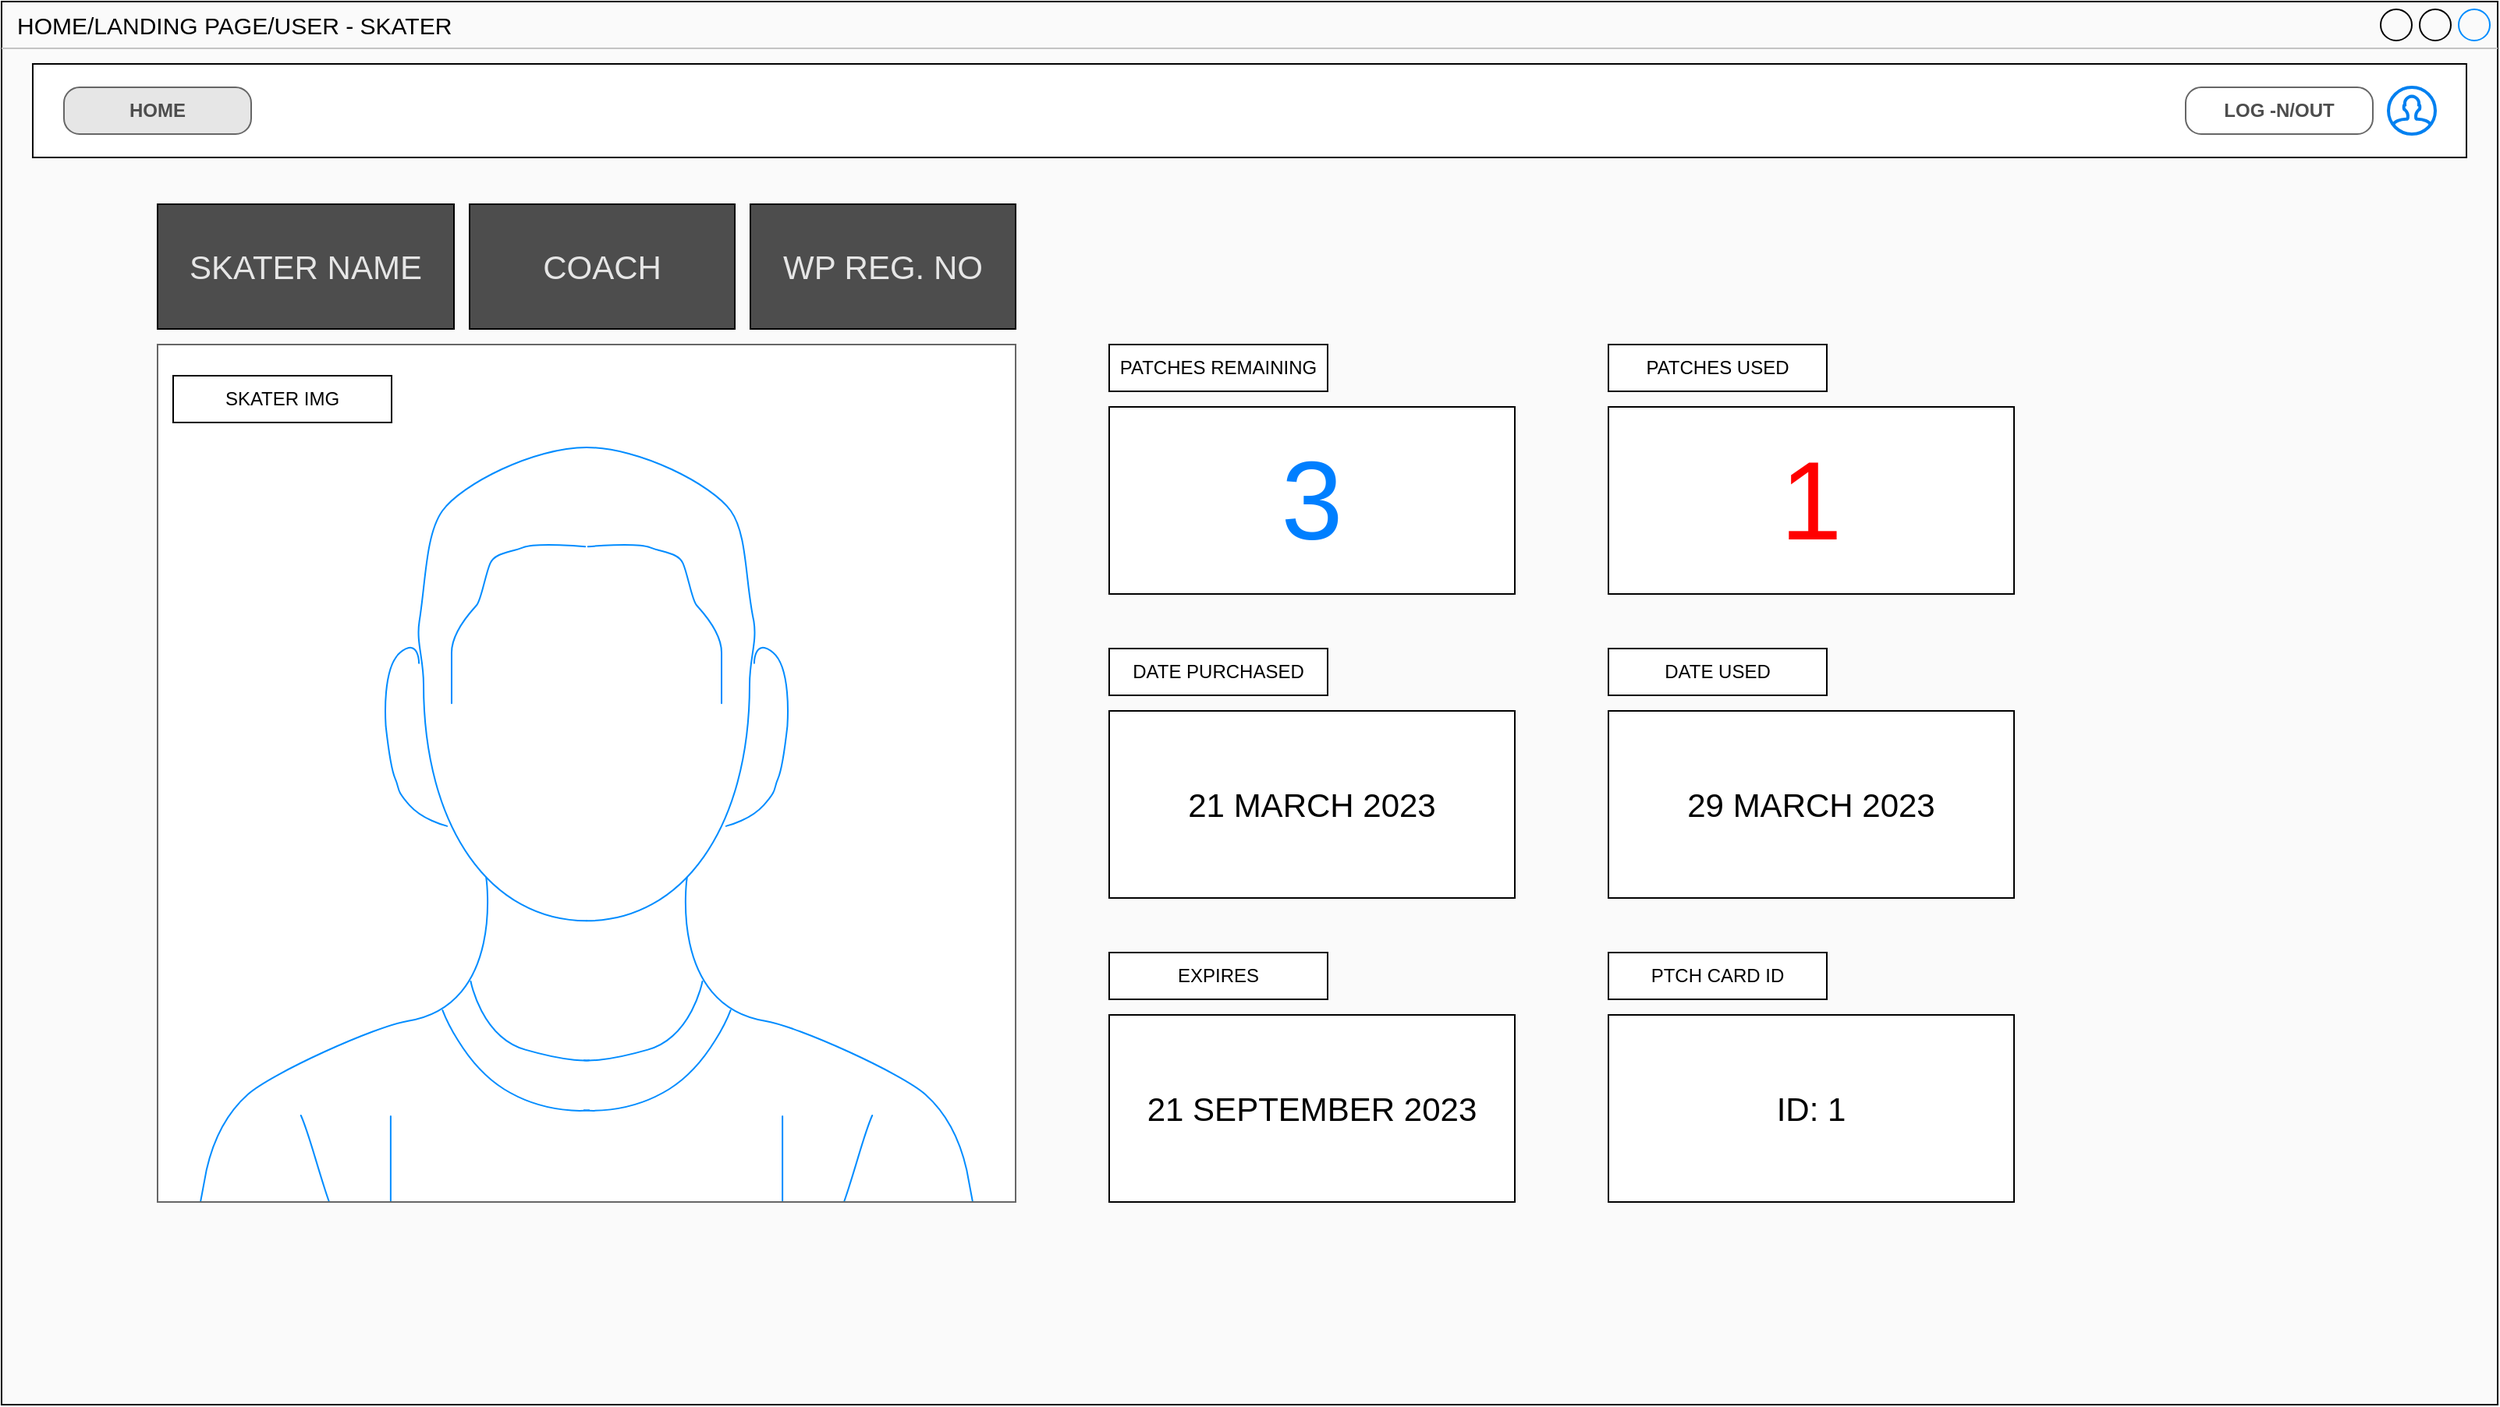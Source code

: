 <mxfile version="22.1.0" type="github" pages="3">
  <diagram name="SKATER HOME PAGE DESKTOP" id="HCEqrU8igU5yNVbFq01C">
    <mxGraphModel dx="3200" dy="1743" grid="1" gridSize="10" guides="1" tooltips="1" connect="1" arrows="1" fold="1" page="1" pageScale="1" pageWidth="1600" pageHeight="900" math="0" shadow="0">
      <root>
        <mxCell id="0" />
        <mxCell id="1" parent="0" />
        <mxCell id="_lmvWrelcx3DangqbC46-6" value="HOME/LANDING PAGE/USER - SKATER" style="strokeWidth=1;shadow=0;dashed=0;align=center;html=1;shape=mxgraph.mockup.containers.window;align=left;verticalAlign=top;spacingLeft=8;strokeColor2=#008cff;strokeColor3=#c4c4c4;mainText=;fontSize=15;labelBackgroundColor=none;whiteSpace=wrap;fillColor=#FAFAFA;" vertex="1" parent="1">
          <mxGeometry width="1600" height="900" as="geometry" />
        </mxCell>
        <mxCell id="_lmvWrelcx3DangqbC46-9" value="" style="whiteSpace=wrap;html=1;" vertex="1" parent="1">
          <mxGeometry x="20" y="40" width="1560" height="60" as="geometry" />
        </mxCell>
        <mxCell id="_lmvWrelcx3DangqbC46-8" value="" style="html=1;verticalLabelPosition=bottom;align=center;labelBackgroundColor=#ffffff;verticalAlign=top;strokeWidth=2;strokeColor=#0080F0;shadow=0;dashed=0;shape=mxgraph.ios7.icons.user;" vertex="1" parent="1">
          <mxGeometry x="1530" y="55" width="30" height="30" as="geometry" />
        </mxCell>
        <mxCell id="_lmvWrelcx3DangqbC46-15" value="HOME" style="strokeWidth=1;shadow=0;dashed=0;align=center;html=1;shape=mxgraph.mockup.buttons.button;strokeColor=#666666;fontColor=#4D4D4D;mainText=;buttonStyle=round;fontSize=12;fontStyle=1;fillColor=#E6E6E6;whiteSpace=wrap;" vertex="1" parent="1">
          <mxGeometry x="40" y="55" width="120" height="30" as="geometry" />
        </mxCell>
        <mxCell id="_lmvWrelcx3DangqbC46-17" value="LOG -N/OUT" style="strokeWidth=1;shadow=0;dashed=0;align=center;html=1;shape=mxgraph.mockup.buttons.button;strokeColor=#666666;fontColor=#4D4D4D;mainText=;buttonStyle=round;fontSize=12;fontStyle=1;fillColor=none;whiteSpace=wrap;" vertex="1" parent="1">
          <mxGeometry x="1400" y="55" width="120" height="30" as="geometry" />
        </mxCell>
        <mxCell id="_lmvWrelcx3DangqbC46-19" value="" style="verticalLabelPosition=bottom;shadow=0;dashed=0;align=center;html=1;verticalAlign=top;strokeWidth=1;shape=mxgraph.mockup.containers.userMale;strokeColor=#666666;strokeColor2=#008cff;" vertex="1" parent="1">
          <mxGeometry x="100" y="220" width="550" height="550" as="geometry" />
        </mxCell>
        <mxCell id="_lmvWrelcx3DangqbC46-20" value="3" style="whiteSpace=wrap;html=1;fontSize=71;fontColor=#007FFF;" vertex="1" parent="1">
          <mxGeometry x="710" y="260" width="260" height="120" as="geometry" />
        </mxCell>
        <mxCell id="_lmvWrelcx3DangqbC46-22" value="PATCHES REMAINING" style="whiteSpace=wrap;html=1;" vertex="1" parent="1">
          <mxGeometry x="710" y="220" width="140" height="30" as="geometry" />
        </mxCell>
        <mxCell id="_lmvWrelcx3DangqbC46-26" value="1" style="whiteSpace=wrap;html=1;fontSize=71;fontColor=#FF0000;" vertex="1" parent="1">
          <mxGeometry x="1030" y="260" width="260" height="120" as="geometry" />
        </mxCell>
        <mxCell id="_lmvWrelcx3DangqbC46-27" value="PATCHES USED" style="whiteSpace=wrap;html=1;" vertex="1" parent="1">
          <mxGeometry x="1030" y="220" width="140" height="30" as="geometry" />
        </mxCell>
        <mxCell id="_lmvWrelcx3DangqbC46-30" value="SKATER IMG" style="whiteSpace=wrap;html=1;" vertex="1" parent="1">
          <mxGeometry x="110" y="240" width="140" height="30" as="geometry" />
        </mxCell>
        <mxCell id="_lmvWrelcx3DangqbC46-34" value="21 MARCH 2023" style="whiteSpace=wrap;html=1;fontSize=21;" vertex="1" parent="1">
          <mxGeometry x="710" y="455" width="260" height="120" as="geometry" />
        </mxCell>
        <mxCell id="_lmvWrelcx3DangqbC46-35" value="DATE PURCHASED" style="whiteSpace=wrap;html=1;" vertex="1" parent="1">
          <mxGeometry x="710" y="415" width="140" height="30" as="geometry" />
        </mxCell>
        <mxCell id="_lmvWrelcx3DangqbC46-36" value="29 MARCH 2023" style="whiteSpace=wrap;html=1;fontSize=21;" vertex="1" parent="1">
          <mxGeometry x="1030" y="455" width="260" height="120" as="geometry" />
        </mxCell>
        <mxCell id="_lmvWrelcx3DangqbC46-37" value="DATE USED" style="whiteSpace=wrap;html=1;" vertex="1" parent="1">
          <mxGeometry x="1030" y="415" width="140" height="30" as="geometry" />
        </mxCell>
        <mxCell id="_lmvWrelcx3DangqbC46-38" value="21 SEPTEMBER 2023" style="whiteSpace=wrap;html=1;fontSize=21;" vertex="1" parent="1">
          <mxGeometry x="710" y="650" width="260" height="120" as="geometry" />
        </mxCell>
        <mxCell id="_lmvWrelcx3DangqbC46-39" value="EXPIRES" style="whiteSpace=wrap;html=1;" vertex="1" parent="1">
          <mxGeometry x="710" y="610" width="140" height="30" as="geometry" />
        </mxCell>
        <mxCell id="_lmvWrelcx3DangqbC46-40" value="SKATER NAME" style="whiteSpace=wrap;html=1;fontSize=21;fontStyle=0;fontColor=#E6E6E6;fillColor=#4D4D4D;" vertex="1" parent="1">
          <mxGeometry x="100" y="130" width="190" height="80" as="geometry" />
        </mxCell>
        <mxCell id="_lmvWrelcx3DangqbC46-41" value="COACH" style="whiteSpace=wrap;html=1;fontSize=21;fillColor=#4D4D4D;fontColor=#E6E6E6;" vertex="1" parent="1">
          <mxGeometry x="300" y="130" width="170" height="80" as="geometry" />
        </mxCell>
        <mxCell id="_lmvWrelcx3DangqbC46-42" value="WP REG. NO" style="whiteSpace=wrap;html=1;fontSize=21;fontColor=#E6E6E6;fillColor=#4D4D4D;" vertex="1" parent="1">
          <mxGeometry x="480" y="130" width="170" height="80" as="geometry" />
        </mxCell>
        <mxCell id="_lmvWrelcx3DangqbC46-43" value="ID: 1" style="whiteSpace=wrap;html=1;fontSize=21;" vertex="1" parent="1">
          <mxGeometry x="1030" y="650" width="260" height="120" as="geometry" />
        </mxCell>
        <mxCell id="_lmvWrelcx3DangqbC46-44" value="PTCH CARD ID" style="whiteSpace=wrap;html=1;" vertex="1" parent="1">
          <mxGeometry x="1030" y="610" width="140" height="30" as="geometry" />
        </mxCell>
      </root>
    </mxGraphModel>
  </diagram>
  <diagram id="_89JdAcQdwftwHwftety" name="SKATER HOME PAGE MOBILE">
    <mxGraphModel dx="1244" dy="678" grid="1" gridSize="10" guides="1" tooltips="1" connect="1" arrows="1" fold="1" page="1" pageScale="1" pageWidth="1169" pageHeight="827" math="0" shadow="0">
      <root>
        <mxCell id="0" />
        <mxCell id="1" parent="0" />
        <mxCell id="ue3CkY_gUmFLmaMpg0p_-3" value="" style="html=1;verticalLabelPosition=bottom;labelBackgroundColor=#ffffff;verticalAlign=top;shadow=0;dashed=0;strokeWidth=1;shape=mxgraph.ios7.misc.iphone;strokeColor=#c0c0c0;fillColor=#FFFFFF;" vertex="1" parent="1">
          <mxGeometry x="990" y="40" width="380" height="760" as="geometry" />
        </mxCell>
        <mxCell id="ue3CkY_gUmFLmaMpg0p_-4" value="" style="html=1;verticalLabelPosition=bottom;align=center;labelBackgroundColor=#ffffff;verticalAlign=top;strokeWidth=2;strokeColor=#0080F0;shadow=0;dashed=0;shape=mxgraph.ios7.icons.user;" vertex="1" parent="1">
          <mxGeometry x="1310" y="160" width="30" height="30" as="geometry" />
        </mxCell>
        <mxCell id="jwu72my-hOGduwMswJnl-1" value="" style="verticalLabelPosition=bottom;shadow=0;dashed=0;align=center;html=1;verticalAlign=top;strokeWidth=1;shape=mxgraph.mockup.containers.userMale;strokeColor=#666666;strokeColor2=#008cff;" vertex="1" parent="1">
          <mxGeometry x="1070" y="190" width="220" height="180" as="geometry" />
        </mxCell>
        <mxCell id="zZmw2Le10C9-1KDYrhUc-1" value="SKATER NAME" style="whiteSpace=wrap;html=1;fontSize=8;fillColor=#4D4D4D;fontColor=#FAFAFA;" vertex="1" parent="1">
          <mxGeometry x="1070" y="170" width="70" height="20" as="geometry" />
        </mxCell>
        <mxCell id="zZmw2Le10C9-1KDYrhUc-7" value="COACH" style="whiteSpace=wrap;html=1;fontSize=8;fillColor=#4D4D4D;fontColor=#FAFAFA;" vertex="1" parent="1">
          <mxGeometry x="1145" y="170" width="70" height="20" as="geometry" />
        </mxCell>
        <mxCell id="zZmw2Le10C9-1KDYrhUc-8" value="WP NO." style="whiteSpace=wrap;html=1;fontSize=8;fillColor=#4D4D4D;fontColor=#FAFAFA;" vertex="1" parent="1">
          <mxGeometry x="1220" y="170" width="70" height="20" as="geometry" />
        </mxCell>
        <mxCell id="zZmw2Le10C9-1KDYrhUc-9" value="SKATER IMG" style="whiteSpace=wrap;html=1;fontSize=8;" vertex="1" parent="1">
          <mxGeometry x="1070" y="200" width="70" height="20" as="geometry" />
        </mxCell>
        <mxCell id="QO__EjYD_PHOJB01iosn-2" value="PATCHES REMAINING" style="whiteSpace=wrap;html=1;fontSize=7;" vertex="1" parent="1">
          <mxGeometry x="1070" y="414" width="80" height="10" as="geometry" />
        </mxCell>
        <mxCell id="QO__EjYD_PHOJB01iosn-3" value="PATCHES USED" style="whiteSpace=wrap;html=1;fontSize=7;" vertex="1" parent="1">
          <mxGeometry x="1210" y="414" width="80" height="10" as="geometry" />
        </mxCell>
        <mxCell id="QO__EjYD_PHOJB01iosn-4" value="3" style="whiteSpace=wrap;html=1;fontColor=#007FFF;" vertex="1" parent="1">
          <mxGeometry x="1070" y="434" width="80" height="40" as="geometry" />
        </mxCell>
        <mxCell id="QO__EjYD_PHOJB01iosn-5" value="1" style="whiteSpace=wrap;html=1;fontColor=#FF0000;" vertex="1" parent="1">
          <mxGeometry x="1210" y="434" width="80" height="40" as="geometry" />
        </mxCell>
        <mxCell id="QO__EjYD_PHOJB01iosn-12" value="DATE PURCHASED" style="whiteSpace=wrap;html=1;fontSize=7;" vertex="1" parent="1">
          <mxGeometry x="1070" y="494" width="80" height="10" as="geometry" />
        </mxCell>
        <mxCell id="QO__EjYD_PHOJB01iosn-13" value="21 MARCH 2023" style="whiteSpace=wrap;html=1;fontSize=8;" vertex="1" parent="1">
          <mxGeometry x="1070" y="514" width="80" height="40" as="geometry" />
        </mxCell>
        <mxCell id="QO__EjYD_PHOJB01iosn-14" value="21 SEPTEMBER 2023" style="whiteSpace=wrap;html=1;fontSize=6;" vertex="1" parent="1">
          <mxGeometry x="1070" y="594" width="80" height="40" as="geometry" />
        </mxCell>
        <mxCell id="QO__EjYD_PHOJB01iosn-15" value="EXPIRES" style="whiteSpace=wrap;html=1;fontSize=7;" vertex="1" parent="1">
          <mxGeometry x="1070" y="574" width="80" height="10" as="geometry" />
        </mxCell>
        <mxCell id="QO__EjYD_PHOJB01iosn-20" value="29 MARCH 2023" style="whiteSpace=wrap;html=1;fontSize=8;" vertex="1" parent="1">
          <mxGeometry x="1210" y="514" width="80" height="40" as="geometry" />
        </mxCell>
        <mxCell id="QO__EjYD_PHOJB01iosn-21" value="DATE USED" style="whiteSpace=wrap;html=1;fontSize=7;" vertex="1" parent="1">
          <mxGeometry x="1210" y="494" width="80" height="10" as="geometry" />
        </mxCell>
        <mxCell id="QO__EjYD_PHOJB01iosn-22" value="ID: 1" style="whiteSpace=wrap;html=1;fontSize=11;" vertex="1" parent="1">
          <mxGeometry x="1210" y="594" width="80" height="40" as="geometry" />
        </mxCell>
        <mxCell id="QO__EjYD_PHOJB01iosn-23" value="PATCH CARD NO." style="whiteSpace=wrap;html=1;fontSize=7;" vertex="1" parent="1">
          <mxGeometry x="1210" y="574" width="80" height="10" as="geometry" />
        </mxCell>
      </root>
    </mxGraphModel>
  </diagram>
  <diagram id="RkChoPOBzC0dZ9-PY_Tz" name="ADMIN DESKTOP">
    <mxGraphModel dx="2240" dy="1220" grid="1" gridSize="10" guides="1" tooltips="1" connect="1" arrows="1" fold="1" page="1" pageScale="1" pageWidth="1600" pageHeight="900" math="0" shadow="0">
      <root>
        <mxCell id="0" />
        <mxCell id="1" parent="0" />
        <mxCell id="lExbO_Z6TUVmcX0FvSxB-1" value="HOME/LANDING PAGE/USER - SKATER" style="strokeWidth=1;shadow=0;dashed=0;align=center;html=1;shape=mxgraph.mockup.containers.window;align=left;verticalAlign=top;spacingLeft=8;strokeColor2=#008cff;strokeColor3=#c4c4c4;mainText=;fontSize=15;labelBackgroundColor=none;whiteSpace=wrap;fillColor=#FAFAFA;" vertex="1" parent="1">
          <mxGeometry width="1600" height="900" as="geometry" />
        </mxCell>
        <mxCell id="lExbO_Z6TUVmcX0FvSxB-2" value="" style="whiteSpace=wrap;html=1;" vertex="1" parent="1">
          <mxGeometry x="20" y="40" width="1560" height="60" as="geometry" />
        </mxCell>
        <mxCell id="lExbO_Z6TUVmcX0FvSxB-3" value="" style="html=1;verticalLabelPosition=bottom;align=center;labelBackgroundColor=#ffffff;verticalAlign=top;strokeWidth=2;strokeColor=#0080F0;shadow=0;dashed=0;shape=mxgraph.ios7.icons.user;" vertex="1" parent="1">
          <mxGeometry x="1530" y="55" width="30" height="30" as="geometry" />
        </mxCell>
        <mxCell id="lExbO_Z6TUVmcX0FvSxB-4" value="HOME" style="strokeWidth=1;shadow=0;dashed=0;align=center;html=1;shape=mxgraph.mockup.buttons.button;strokeColor=#666666;fontColor=#4D4D4D;mainText=;buttonStyle=round;fontSize=12;fontStyle=1;fillColor=#E6E6E6;whiteSpace=wrap;" vertex="1" parent="1">
          <mxGeometry x="40" y="55" width="120" height="30" as="geometry" />
        </mxCell>
        <mxCell id="lExbO_Z6TUVmcX0FvSxB-5" value="LOG -N/OUT" style="strokeWidth=1;shadow=0;dashed=0;align=center;html=1;shape=mxgraph.mockup.buttons.button;strokeColor=#666666;fontColor=#4D4D4D;mainText=;buttonStyle=round;fontSize=12;fontStyle=1;fillColor=none;whiteSpace=wrap;" vertex="1" parent="1">
          <mxGeometry x="1400" y="55" width="120" height="30" as="geometry" />
        </mxCell>
        <mxCell id="lExbO_Z6TUVmcX0FvSxB-6" value="" style="verticalLabelPosition=bottom;shadow=0;dashed=0;align=center;html=1;verticalAlign=top;strokeWidth=1;shape=mxgraph.mockup.containers.userMale;strokeColor=#666666;strokeColor2=#008cff;" vertex="1" parent="1">
          <mxGeometry x="100" y="220" width="550" height="550" as="geometry" />
        </mxCell>
        <mxCell id="lExbO_Z6TUVmcX0FvSxB-7" value="3" style="whiteSpace=wrap;html=1;fontSize=71;fontColor=#007FFF;" vertex="1" parent="1">
          <mxGeometry x="710" y="260" width="260" height="120" as="geometry" />
        </mxCell>
        <mxCell id="lExbO_Z6TUVmcX0FvSxB-8" value="PATCHES REMAINING" style="whiteSpace=wrap;html=1;" vertex="1" parent="1">
          <mxGeometry x="710" y="220" width="140" height="30" as="geometry" />
        </mxCell>
        <mxCell id="lExbO_Z6TUVmcX0FvSxB-9" value="1" style="whiteSpace=wrap;html=1;fontSize=71;fontColor=#FF0000;" vertex="1" parent="1">
          <mxGeometry x="1030" y="260" width="260" height="120" as="geometry" />
        </mxCell>
        <mxCell id="lExbO_Z6TUVmcX0FvSxB-10" value="PATCHES USED" style="whiteSpace=wrap;html=1;" vertex="1" parent="1">
          <mxGeometry x="1030" y="220" width="140" height="30" as="geometry" />
        </mxCell>
        <mxCell id="lExbO_Z6TUVmcX0FvSxB-11" value="SKATER IMG" style="whiteSpace=wrap;html=1;" vertex="1" parent="1">
          <mxGeometry x="110" y="240" width="140" height="30" as="geometry" />
        </mxCell>
        <mxCell id="lExbO_Z6TUVmcX0FvSxB-12" value="21 MARCH 2023" style="whiteSpace=wrap;html=1;fontSize=21;" vertex="1" parent="1">
          <mxGeometry x="710" y="455" width="260" height="120" as="geometry" />
        </mxCell>
        <mxCell id="lExbO_Z6TUVmcX0FvSxB-13" value="DATE PURCHASED" style="whiteSpace=wrap;html=1;" vertex="1" parent="1">
          <mxGeometry x="710" y="415" width="140" height="30" as="geometry" />
        </mxCell>
        <mxCell id="lExbO_Z6TUVmcX0FvSxB-14" value="29 MARCH 2023" style="whiteSpace=wrap;html=1;fontSize=21;" vertex="1" parent="1">
          <mxGeometry x="1030" y="455" width="260" height="120" as="geometry" />
        </mxCell>
        <mxCell id="lExbO_Z6TUVmcX0FvSxB-15" value="DATE USED" style="whiteSpace=wrap;html=1;" vertex="1" parent="1">
          <mxGeometry x="1030" y="415" width="140" height="30" as="geometry" />
        </mxCell>
        <mxCell id="lExbO_Z6TUVmcX0FvSxB-16" value="21 SEPTEMBER 2023" style="whiteSpace=wrap;html=1;fontSize=21;" vertex="1" parent="1">
          <mxGeometry x="710" y="650" width="260" height="120" as="geometry" />
        </mxCell>
        <mxCell id="lExbO_Z6TUVmcX0FvSxB-17" value="EXPIRES" style="whiteSpace=wrap;html=1;" vertex="1" parent="1">
          <mxGeometry x="710" y="610" width="140" height="30" as="geometry" />
        </mxCell>
        <mxCell id="lExbO_Z6TUVmcX0FvSxB-18" value="SKATER NAME" style="whiteSpace=wrap;html=1;fontSize=21;fontStyle=0;fontColor=#E6E6E6;fillColor=#4D4D4D;" vertex="1" parent="1">
          <mxGeometry x="100" y="130" width="190" height="80" as="geometry" />
        </mxCell>
        <mxCell id="lExbO_Z6TUVmcX0FvSxB-19" value="COACH" style="whiteSpace=wrap;html=1;fontSize=21;fillColor=#4D4D4D;fontColor=#E6E6E6;" vertex="1" parent="1">
          <mxGeometry x="300" y="130" width="170" height="80" as="geometry" />
        </mxCell>
        <mxCell id="lExbO_Z6TUVmcX0FvSxB-20" value="WP REG. NO" style="whiteSpace=wrap;html=1;fontSize=21;fontColor=#E6E6E6;fillColor=#4D4D4D;" vertex="1" parent="1">
          <mxGeometry x="480" y="130" width="170" height="80" as="geometry" />
        </mxCell>
        <mxCell id="lExbO_Z6TUVmcX0FvSxB-21" value="ID: 1" style="whiteSpace=wrap;html=1;fontSize=21;" vertex="1" parent="1">
          <mxGeometry x="1030" y="650" width="260" height="120" as="geometry" />
        </mxCell>
        <mxCell id="lExbO_Z6TUVmcX0FvSxB-22" value="PTCH CARD ID" style="whiteSpace=wrap;html=1;" vertex="1" parent="1">
          <mxGeometry x="1030" y="610" width="140" height="30" as="geometry" />
        </mxCell>
        <mxCell id="lExbO_Z6TUVmcX0FvSxB-25" value="&lt;font style=&quot;font-size: 12px;&quot;&gt;NUMBER&lt;/font&gt;" style="html=1;shadow=0;dashed=0;shape=mxgraph.bootstrap.rrect;rSize=5;strokeColor=none;strokeWidth=1;fillColor=#6C767D;fontColor=#ffffff;whiteSpace=wrap;align=left;verticalAlign=middle;fontStyle=0;fontSize=14;spacingLeft=10;" vertex="1" parent="1">
          <mxGeometry x="875" y="220" width="95" height="30" as="geometry" />
        </mxCell>
        <mxCell id="lExbO_Z6TUVmcX0FvSxB-26" value="" style="shape=triangle;direction=east;fillColor=#ffffff;strokeColor=none;perimeter=none;" vertex="1" parent="lExbO_Z6TUVmcX0FvSxB-25">
          <mxGeometry x="1" y="0.5" width="5" height="10" relative="1" as="geometry">
            <mxPoint x="-15" y="-5" as="offset" />
          </mxGeometry>
        </mxCell>
        <mxCell id="lExbO_Z6TUVmcX0FvSxB-27" value="&lt;span style=&quot;font-size: 12px;&quot;&gt;NUMBER&lt;/span&gt;" style="html=1;shadow=0;dashed=0;shape=mxgraph.bootstrap.rrect;rSize=5;strokeColor=none;strokeWidth=1;fillColor=#6C767D;fontColor=#ffffff;whiteSpace=wrap;align=left;verticalAlign=middle;fontStyle=0;fontSize=14;spacingLeft=10;" vertex="1" parent="1">
          <mxGeometry x="1190" y="220" width="95" height="30" as="geometry" />
        </mxCell>
        <mxCell id="lExbO_Z6TUVmcX0FvSxB-28" value="" style="shape=triangle;direction=east;fillColor=#ffffff;strokeColor=none;perimeter=none;" vertex="1" parent="lExbO_Z6TUVmcX0FvSxB-27">
          <mxGeometry x="1" y="0.5" width="5" height="10" relative="1" as="geometry">
            <mxPoint x="-15" y="-5" as="offset" />
          </mxGeometry>
        </mxCell>
        <mxCell id="lExbO_Z6TUVmcX0FvSxB-29" value="&lt;font style=&quot;font-size: 12px;&quot;&gt;DATE&lt;/font&gt;" style="html=1;shadow=0;dashed=0;shape=mxgraph.bootstrap.rrect;rSize=5;strokeColor=none;strokeWidth=1;fillColor=#6C767D;fontColor=#ffffff;whiteSpace=wrap;align=left;verticalAlign=middle;fontStyle=0;fontSize=14;spacingLeft=10;" vertex="1" parent="1">
          <mxGeometry x="875" y="415" width="95" height="30" as="geometry" />
        </mxCell>
        <mxCell id="lExbO_Z6TUVmcX0FvSxB-30" value="" style="shape=triangle;direction=east;fillColor=#ffffff;strokeColor=none;perimeter=none;" vertex="1" parent="lExbO_Z6TUVmcX0FvSxB-29">
          <mxGeometry x="1" y="0.5" width="5" height="10" relative="1" as="geometry">
            <mxPoint x="-15" y="-5" as="offset" />
          </mxGeometry>
        </mxCell>
        <mxCell id="lExbO_Z6TUVmcX0FvSxB-31" value="&lt;font style=&quot;font-size: 12px;&quot;&gt;DATE&lt;/font&gt;" style="html=1;shadow=0;dashed=0;shape=mxgraph.bootstrap.rrect;rSize=5;strokeColor=none;strokeWidth=1;fillColor=#6C767D;fontColor=#ffffff;whiteSpace=wrap;align=left;verticalAlign=middle;fontStyle=0;fontSize=14;spacingLeft=10;" vertex="1" parent="1">
          <mxGeometry x="1195" y="415" width="95" height="30" as="geometry" />
        </mxCell>
        <mxCell id="lExbO_Z6TUVmcX0FvSxB-32" value="" style="shape=triangle;direction=east;fillColor=#ffffff;strokeColor=none;perimeter=none;" vertex="1" parent="lExbO_Z6TUVmcX0FvSxB-31">
          <mxGeometry x="1" y="0.5" width="5" height="10" relative="1" as="geometry">
            <mxPoint x="-15" y="-5" as="offset" />
          </mxGeometry>
        </mxCell>
        <mxCell id="lExbO_Z6TUVmcX0FvSxB-36" value="&lt;font style=&quot;font-size: 12px;&quot;&gt;DATE&lt;/font&gt;" style="html=1;shadow=0;dashed=0;shape=mxgraph.bootstrap.rrect;rSize=5;strokeColor=none;strokeWidth=1;fillColor=#6C767D;fontColor=#ffffff;whiteSpace=wrap;align=left;verticalAlign=middle;fontStyle=0;fontSize=14;spacingLeft=10;" vertex="1" parent="1">
          <mxGeometry x="875" y="610" width="95" height="30" as="geometry" />
        </mxCell>
        <mxCell id="lExbO_Z6TUVmcX0FvSxB-37" value="" style="shape=triangle;direction=east;fillColor=#ffffff;strokeColor=none;perimeter=none;" vertex="1" parent="lExbO_Z6TUVmcX0FvSxB-36">
          <mxGeometry x="1" y="0.5" width="5" height="10" relative="1" as="geometry">
            <mxPoint x="-15" y="-5" as="offset" />
          </mxGeometry>
        </mxCell>
        <mxCell id="lExbO_Z6TUVmcX0FvSxB-38" value="&lt;span style=&quot;font-size: 12px;&quot;&gt;NUMBER&lt;/span&gt;" style="html=1;shadow=0;dashed=0;shape=mxgraph.bootstrap.rrect;rSize=5;strokeColor=none;strokeWidth=1;fillColor=#6C767D;fontColor=#ffffff;whiteSpace=wrap;align=left;verticalAlign=middle;fontStyle=0;fontSize=14;spacingLeft=10;" vertex="1" parent="1">
          <mxGeometry x="1195" y="610" width="95" height="30" as="geometry" />
        </mxCell>
        <mxCell id="lExbO_Z6TUVmcX0FvSxB-39" value="" style="shape=triangle;direction=east;fillColor=#ffffff;strokeColor=none;perimeter=none;" vertex="1" parent="lExbO_Z6TUVmcX0FvSxB-38">
          <mxGeometry x="1" y="0.5" width="5" height="10" relative="1" as="geometry">
            <mxPoint x="-15" y="-5" as="offset" />
          </mxGeometry>
        </mxCell>
        <mxCell id="lExbO_Z6TUVmcX0FvSxB-40" value="INV. NO. 1" style="whiteSpace=wrap;html=1;fontSize=21;" vertex="1" parent="1">
          <mxGeometry x="1320" y="650" width="260" height="120" as="geometry" />
        </mxCell>
        <mxCell id="lExbO_Z6TUVmcX0FvSxB-41" value="PURCHASE INV. NO" style="whiteSpace=wrap;html=1;" vertex="1" parent="1">
          <mxGeometry x="1320" y="610" width="140" height="30" as="geometry" />
        </mxCell>
        <mxCell id="lExbO_Z6TUVmcX0FvSxB-42" value="&lt;span style=&quot;font-size: 12px;&quot;&gt;NUMBER&lt;/span&gt;" style="html=1;shadow=0;dashed=0;shape=mxgraph.bootstrap.rrect;rSize=5;strokeColor=none;strokeWidth=1;fillColor=#6C767D;fontColor=#ffffff;whiteSpace=wrap;align=left;verticalAlign=middle;fontStyle=0;fontSize=14;spacingLeft=10;" vertex="1" parent="1">
          <mxGeometry x="1485" y="610" width="95" height="30" as="geometry" />
        </mxCell>
        <mxCell id="lExbO_Z6TUVmcX0FvSxB-43" value="" style="shape=triangle;direction=east;fillColor=#ffffff;strokeColor=none;perimeter=none;" vertex="1" parent="lExbO_Z6TUVmcX0FvSxB-42">
          <mxGeometry x="1" y="0.5" width="5" height="10" relative="1" as="geometry">
            <mxPoint x="-15" y="-5" as="offset" />
          </mxGeometry>
        </mxCell>
        <mxCell id="lExbO_Z6TUVmcX0FvSxB-44" value="UPDATE SKATER DETAILS" style="whiteSpace=wrap;html=1;fontSize=21;fontStyle=0;fontColor=#E6E6E6;fillColor=#4D4D4D;" vertex="1" parent="1">
          <mxGeometry x="100" y="790" width="550" height="80" as="geometry" />
        </mxCell>
      </root>
    </mxGraphModel>
  </diagram>
</mxfile>
